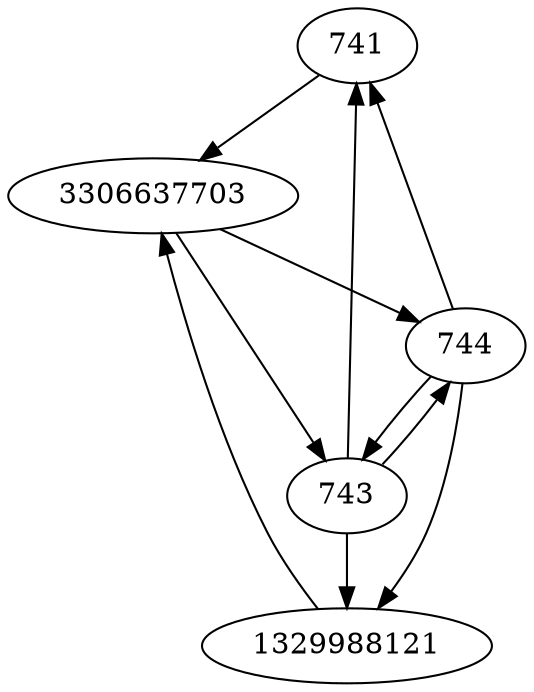 strict digraph  {
741;
3306637703;
744;
743;
1329988121;
741 -> 3306637703;
3306637703 -> 743;
3306637703 -> 744;
744 -> 743;
744 -> 741;
744 -> 1329988121;
743 -> 741;
743 -> 744;
743 -> 1329988121;
1329988121 -> 3306637703;
}
